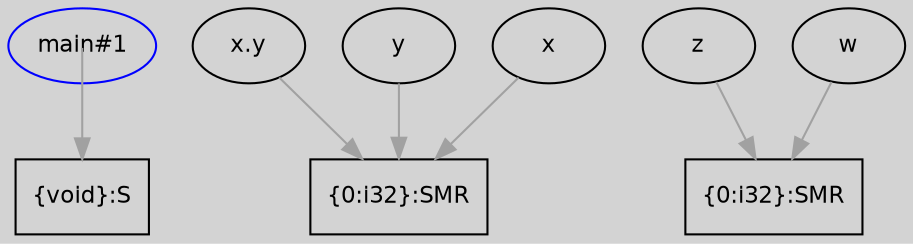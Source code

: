 digraph unnamed {
	graph [center=true, ratio=true, bgcolor=lightgray, fontname=Helvetica];
	node  [fontname=Helvetica, fontsize=11];

	Node0x7fa52140c520 [shape=record,label="{\{void\}:S}"];
	Node0x7fa52140c5d0 [shape=record,label="{\{0:i32\}:SMR}"];
	Node0x7fa52140c780 [shape=record,label="{\{0:i32\}:SMR}"];
	Node0x7fa521409c68[  label ="x.y"];
	Node0x7fa521409c68 -> Node0x7fa52140c5d0[arrowtail=tee,color=gray63];
	Node0x7fa5214099f8[  label ="y"];
	Node0x7fa5214099f8 -> Node0x7fa52140c5d0[arrowtail=tee,color=gray63];
	Node0x7fa521409988[  label ="x"];
	Node0x7fa521409988 -> Node0x7fa52140c5d0[arrowtail=tee,color=gray63];
	Node0x7fa521409ad8[  label ="z"];
	Node0x7fa521409ad8 -> Node0x7fa52140c780[arrowtail=tee,color=gray63];
	Node0x7fa521409a68[  label ="w"];
	Node0x7fa521409a68 -> Node0x7fa52140c780[arrowtail=tee,color=gray63];
	Node0x7fa521409820[ color=blue, label ="main#1"];
	Node0x7fa521409820 -> Node0x7fa52140c520[tailclip=false,color=gray63];
}
